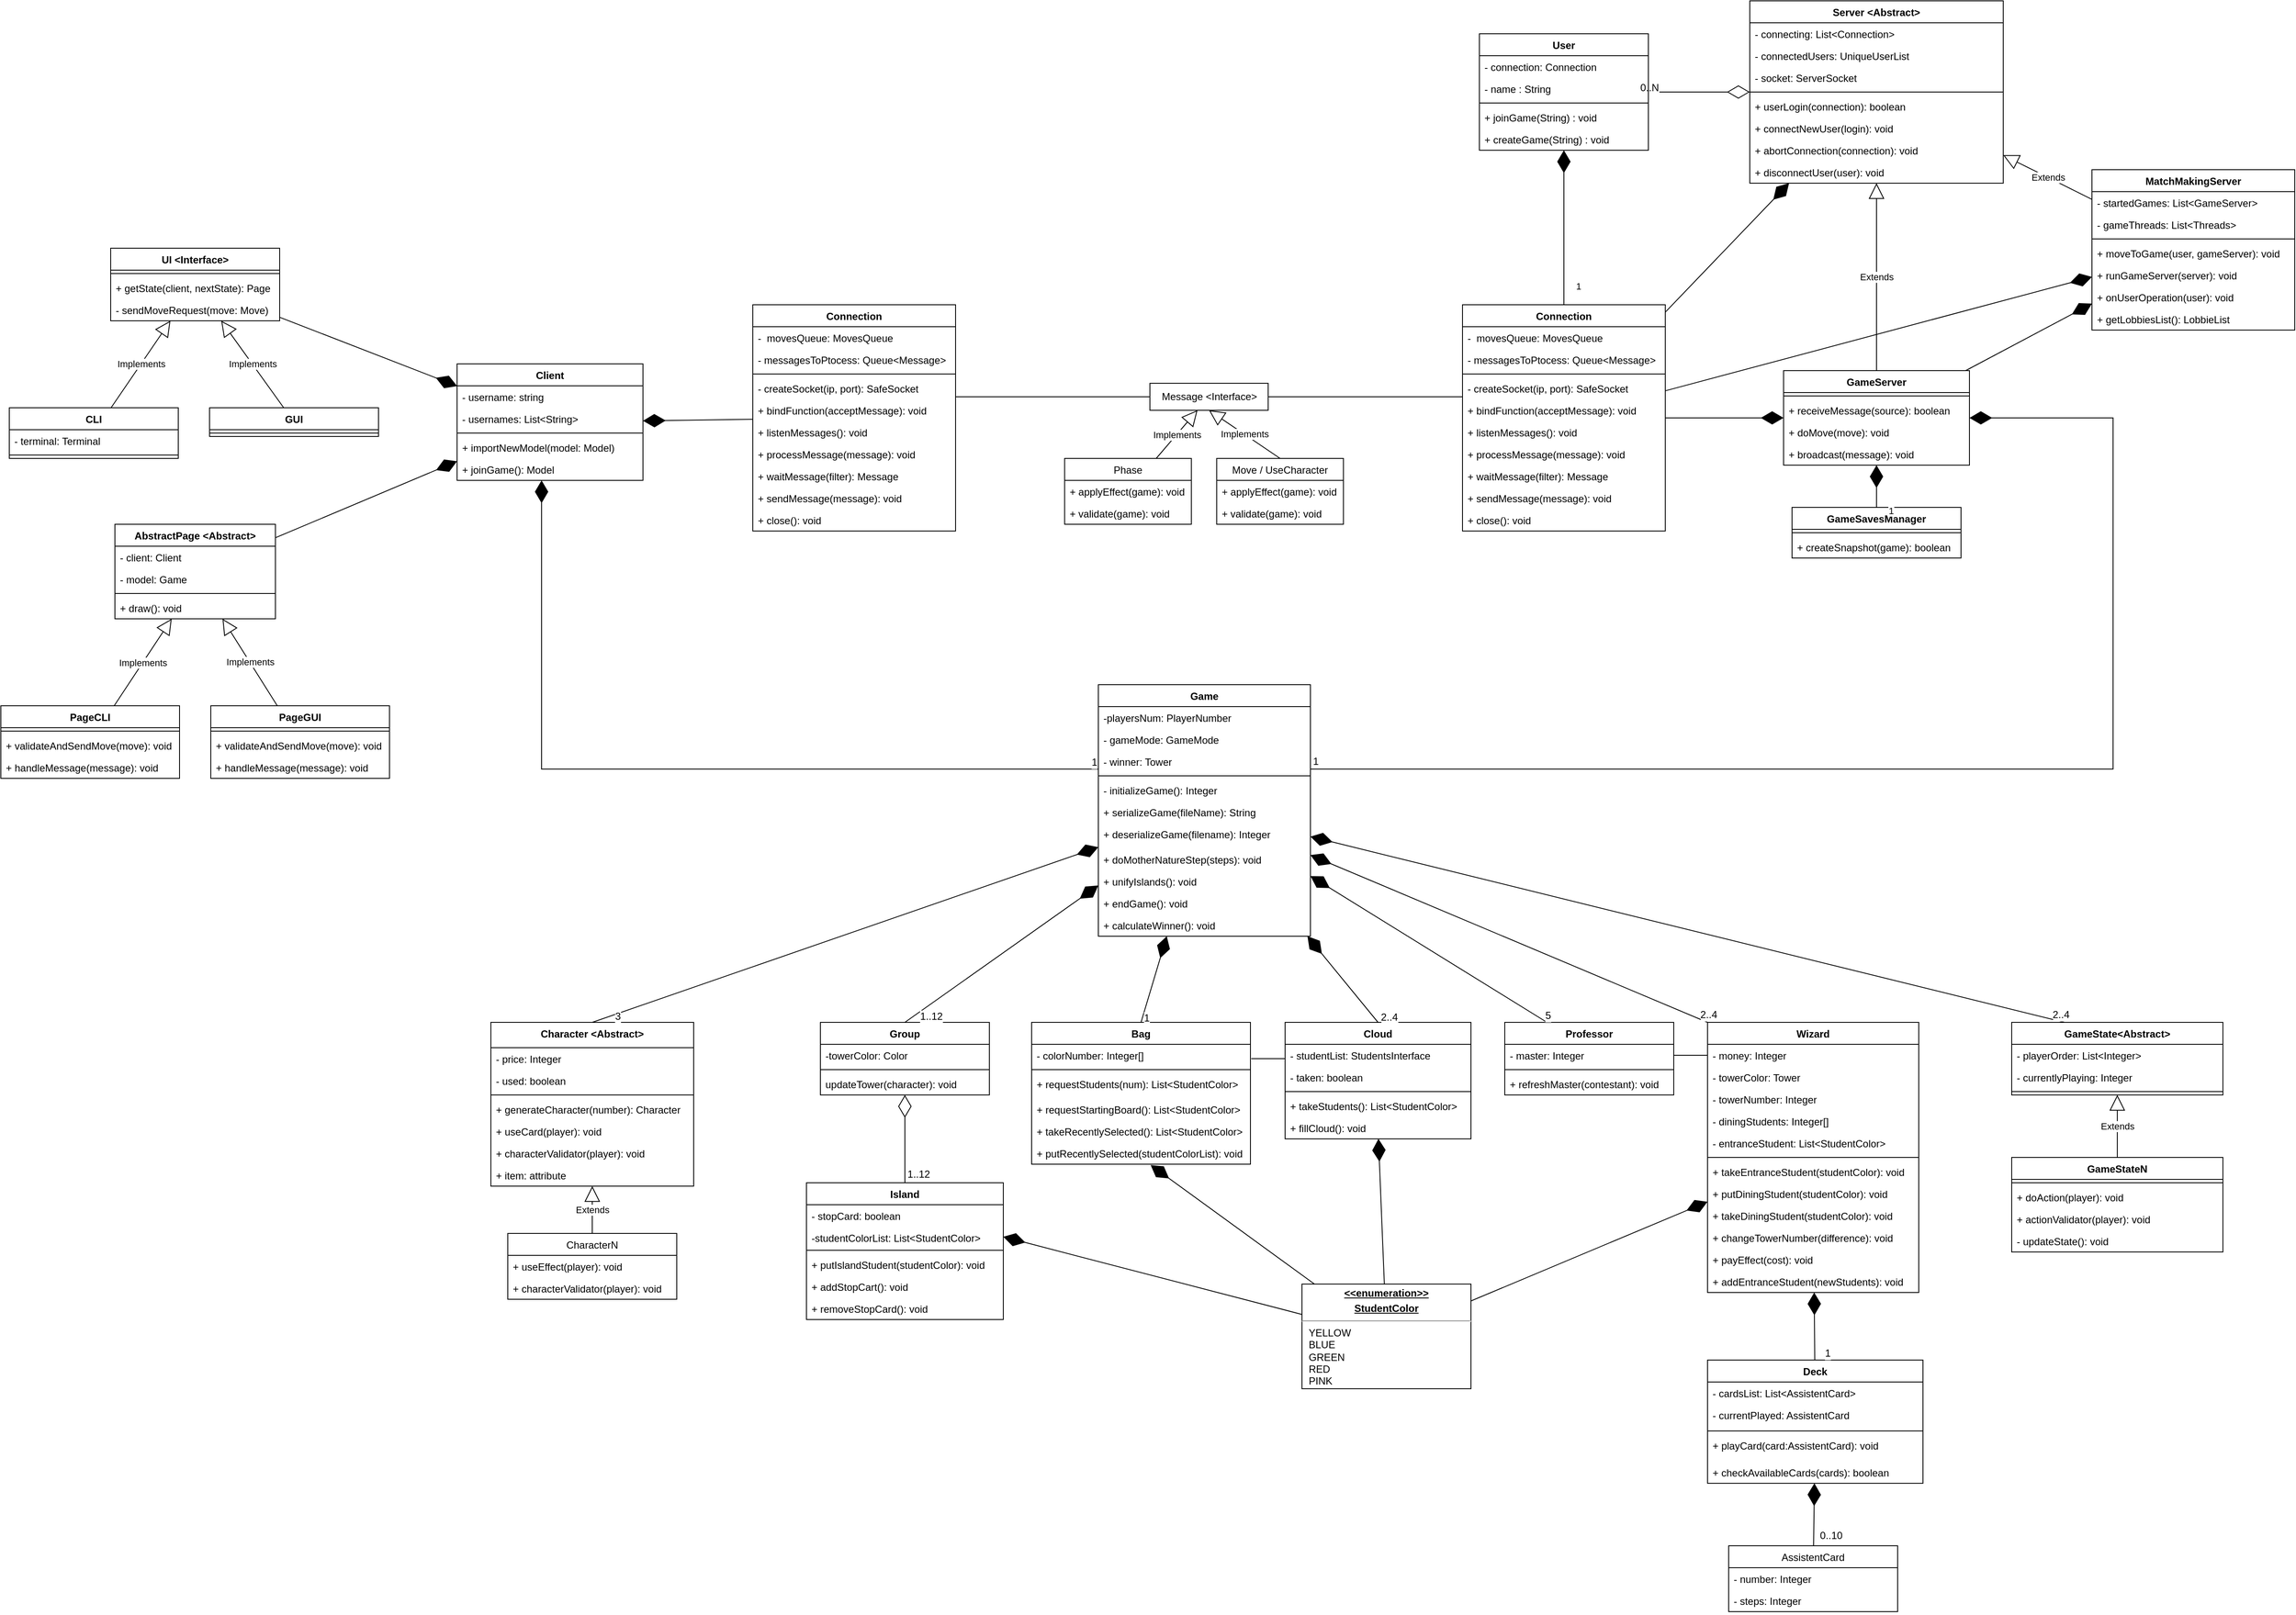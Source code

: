 <mxfile version="15.5.4" type="embed"><diagram id="vnExYP4DyEgC0_UBREQZ" name="Page-1"><mxGraphModel dx="3185" dy="635" grid="1" gridSize="10" guides="1" tooltips="1" connect="1" arrows="1" fold="1" page="0" pageScale="1" pageWidth="850" pageHeight="1100" math="0" shadow="0"><root><mxCell id="0"/><mxCell id="1" parent="0"/><mxCell id="12" value="Server &lt;Abstract&gt;" style="swimlane;fontStyle=1;align=center;verticalAlign=top;childLayout=stackLayout;horizontal=1;startSize=26;horizontalStack=0;resizeParent=1;resizeParentMax=0;resizeLast=0;collapsible=1;marginBottom=0;" parent="1" vertex="1"><mxGeometry x="330" y="70" width="300" height="216" as="geometry"/></mxCell><mxCell id="13" value="- connecting: List&lt;Connection&gt;" style="text;strokeColor=none;fillColor=none;align=left;verticalAlign=top;spacingLeft=4;spacingRight=4;overflow=hidden;rotatable=0;points=[[0,0.5],[1,0.5]];portConstraint=eastwest;" parent="12" vertex="1"><mxGeometry y="26" width="300" height="26" as="geometry"/></mxCell><mxCell id="19" value="- connectedUsers: UniqueUserList" style="text;strokeColor=none;fillColor=none;align=left;verticalAlign=top;spacingLeft=4;spacingRight=4;overflow=hidden;rotatable=0;points=[[0,0.5],[1,0.5]];portConstraint=eastwest;" parent="12" vertex="1"><mxGeometry y="52" width="300" height="26" as="geometry"/></mxCell><mxCell id="319" value="- socket: ServerSocket" style="text;strokeColor=none;fillColor=none;align=left;verticalAlign=top;spacingLeft=4;spacingRight=4;overflow=hidden;rotatable=0;points=[[0,0.5],[1,0.5]];portConstraint=eastwest;" vertex="1" parent="12"><mxGeometry y="78" width="300" height="26" as="geometry"/></mxCell><mxCell id="14" value="" style="line;strokeWidth=1;fillColor=none;align=left;verticalAlign=middle;spacingTop=-1;spacingLeft=3;spacingRight=3;rotatable=0;labelPosition=right;points=[];portConstraint=eastwest;" parent="12" vertex="1"><mxGeometry y="104" width="300" height="8" as="geometry"/></mxCell><mxCell id="15" value="+ userLogin(connection): boolean" style="text;strokeColor=none;fillColor=none;align=left;verticalAlign=top;spacingLeft=4;spacingRight=4;overflow=hidden;rotatable=0;points=[[0,0.5],[1,0.5]];portConstraint=eastwest;" parent="12" vertex="1"><mxGeometry y="112" width="300" height="26" as="geometry"/></mxCell><mxCell id="18" value="+ connectNewUser(login): void" style="text;strokeColor=none;fillColor=none;align=left;verticalAlign=top;spacingLeft=4;spacingRight=4;overflow=hidden;rotatable=0;points=[[0,0.5],[1,0.5]];portConstraint=eastwest;" parent="12" vertex="1"><mxGeometry y="138" width="300" height="26" as="geometry"/></mxCell><mxCell id="320" value="+ abortConnection(connection): void" style="text;strokeColor=none;fillColor=none;align=left;verticalAlign=top;spacingLeft=4;spacingRight=4;overflow=hidden;rotatable=0;points=[[0,0.5],[1,0.5]];portConstraint=eastwest;" vertex="1" parent="12"><mxGeometry y="164" width="300" height="26" as="geometry"/></mxCell><mxCell id="321" value="+ disconnectUser(user): void" style="text;strokeColor=none;fillColor=none;align=left;verticalAlign=top;spacingLeft=4;spacingRight=4;overflow=hidden;rotatable=0;points=[[0,0.5],[1,0.5]];portConstraint=eastwest;" vertex="1" parent="12"><mxGeometry y="190" width="300" height="26" as="geometry"/></mxCell><mxCell id="28" value="" style="endArrow=diamondThin;endFill=0;endSize=24;html=1;rounded=0;" parent="1" source="20" target="12" edge="1"><mxGeometry width="160" relative="1" as="geometry"><mxPoint x="170" y="350" as="sourcePoint"/><mxPoint x="280" y="250" as="targetPoint"/></mxGeometry></mxCell><mxCell id="244" value="0..N" style="edgeLabel;html=1;align=center;verticalAlign=middle;resizable=0;points=[];fontSize=12;" parent="28" vertex="1" connectable="0"><mxGeometry x="-0.85" y="1" relative="1" as="geometry"><mxPoint x="-8" y="-4" as="offset"/></mxGeometry></mxCell><mxCell id="31" value="GameServer" style="swimlane;fontStyle=1;align=center;verticalAlign=top;childLayout=stackLayout;horizontal=1;startSize=26;horizontalStack=0;resizeParent=1;resizeParentMax=0;resizeLast=0;collapsible=1;marginBottom=0;" parent="1" vertex="1"><mxGeometry x="370" y="508" width="220" height="112" as="geometry"/></mxCell><mxCell id="33" value="" style="line;strokeWidth=1;fillColor=none;align=left;verticalAlign=middle;spacingTop=-1;spacingLeft=3;spacingRight=3;rotatable=0;labelPosition=right;points=[];portConstraint=eastwest;" parent="31" vertex="1"><mxGeometry y="26" width="220" height="8" as="geometry"/></mxCell><mxCell id="34" value="+ receiveMessage(source): boolean" style="text;strokeColor=none;fillColor=none;align=left;verticalAlign=top;spacingLeft=4;spacingRight=4;overflow=hidden;rotatable=0;points=[[0,0.5],[1,0.5]];portConstraint=eastwest;" parent="31" vertex="1"><mxGeometry y="34" width="220" height="26" as="geometry"/></mxCell><mxCell id="322" value="+ doMove(move): void" style="text;strokeColor=none;fillColor=none;align=left;verticalAlign=top;spacingLeft=4;spacingRight=4;overflow=hidden;rotatable=0;points=[[0,0.5],[1,0.5]];portConstraint=eastwest;" vertex="1" parent="31"><mxGeometry y="60" width="220" height="26" as="geometry"/></mxCell><mxCell id="233" value="" style="endArrow=diamondThin;endFill=1;endSize=24;html=1;fontSize=12;startArrow=none;" parent="31" source="323" target="31" edge="1"><mxGeometry width="160" relative="1" as="geometry"><mxPoint x="30" y="120" as="sourcePoint"/><mxPoint x="190" y="120" as="targetPoint"/></mxGeometry></mxCell><mxCell id="323" value="+ broadcast(message): void" style="text;strokeColor=none;fillColor=none;align=left;verticalAlign=top;spacingLeft=4;spacingRight=4;overflow=hidden;rotatable=0;points=[[0,0.5],[1,0.5]];portConstraint=eastwest;" vertex="1" parent="31"><mxGeometry y="86" width="220" height="26" as="geometry"/></mxCell><mxCell id="37" value="Client" style="swimlane;fontStyle=1;align=center;verticalAlign=top;childLayout=stackLayout;horizontal=1;startSize=26;horizontalStack=0;resizeParent=1;resizeParentMax=0;resizeLast=0;collapsible=1;marginBottom=0;" parent="1" vertex="1"><mxGeometry x="-1200" y="500" width="220" height="138" as="geometry"/></mxCell><mxCell id="38" value="- username: string" style="text;strokeColor=none;fillColor=none;align=left;verticalAlign=top;spacingLeft=4;spacingRight=4;overflow=hidden;rotatable=0;points=[[0,0.5],[1,0.5]];portConstraint=eastwest;" parent="37" vertex="1"><mxGeometry y="26" width="220" height="26" as="geometry"/></mxCell><mxCell id="398" value="- usernames: List&lt;String&gt;" style="text;strokeColor=none;fillColor=none;align=left;verticalAlign=top;spacingLeft=4;spacingRight=4;overflow=hidden;rotatable=0;points=[[0,0.5],[1,0.5]];portConstraint=eastwest;" vertex="1" parent="37"><mxGeometry y="52" width="220" height="26" as="geometry"/></mxCell><mxCell id="39" value="" style="line;strokeWidth=1;fillColor=none;align=left;verticalAlign=middle;spacingTop=-1;spacingLeft=3;spacingRight=3;rotatable=0;labelPosition=right;points=[];portConstraint=eastwest;" parent="37" vertex="1"><mxGeometry y="78" width="220" height="8" as="geometry"/></mxCell><mxCell id="40" value="+ importNewModel(model: Model)" style="text;strokeColor=none;fillColor=none;align=left;verticalAlign=top;spacingLeft=4;spacingRight=4;overflow=hidden;rotatable=0;points=[[0,0.5],[1,0.5]];portConstraint=eastwest;" parent="37" vertex="1"><mxGeometry y="86" width="220" height="26" as="geometry"/></mxCell><mxCell id="41" value="+ joinGame(): Model" style="text;strokeColor=none;fillColor=none;align=left;verticalAlign=top;spacingLeft=4;spacingRight=4;overflow=hidden;rotatable=0;points=[[0,0.5],[1,0.5]];portConstraint=eastwest;" parent="37" vertex="1"><mxGeometry y="112" width="220" height="26" as="geometry"/></mxCell><mxCell id="48" value="UI &lt;Interface&gt;" style="swimlane;fontStyle=1;align=center;verticalAlign=top;childLayout=stackLayout;horizontal=1;startSize=26;horizontalStack=0;resizeParent=1;resizeParentMax=0;resizeLast=0;collapsible=1;marginBottom=0;" parent="1" vertex="1"><mxGeometry x="-1610" y="363" width="200" height="86" as="geometry"/></mxCell><mxCell id="50" value="" style="line;strokeWidth=1;fillColor=none;align=left;verticalAlign=middle;spacingTop=-1;spacingLeft=3;spacingRight=3;rotatable=0;labelPosition=right;points=[];portConstraint=eastwest;" parent="48" vertex="1"><mxGeometry y="26" width="200" height="8" as="geometry"/></mxCell><mxCell id="51" value="+ getState(client, nextState): Page" style="text;strokeColor=none;fillColor=none;align=left;verticalAlign=top;spacingLeft=4;spacingRight=4;overflow=hidden;rotatable=0;points=[[0,0.5],[1,0.5]];portConstraint=eastwest;" parent="48" vertex="1"><mxGeometry y="34" width="200" height="26" as="geometry"/></mxCell><mxCell id="52" value="- sendMoveRequest(move: Move)" style="text;strokeColor=none;fillColor=none;align=left;verticalAlign=top;spacingLeft=4;spacingRight=4;overflow=hidden;rotatable=0;points=[[0,0.5],[1,0.5]];portConstraint=eastwest;" parent="48" vertex="1"><mxGeometry y="60" width="200" height="26" as="geometry"/></mxCell><mxCell id="53" value="CLI" style="swimlane;fontStyle=1;align=center;verticalAlign=top;childLayout=stackLayout;horizontal=1;startSize=26;horizontalStack=0;resizeParent=1;resizeParentMax=0;resizeLast=0;collapsible=1;marginBottom=0;" parent="1" vertex="1"><mxGeometry x="-1730" y="552" width="200" height="60" as="geometry"/></mxCell><mxCell id="54" value="- terminal: Terminal" style="text;strokeColor=none;fillColor=none;align=left;verticalAlign=top;spacingLeft=4;spacingRight=4;overflow=hidden;rotatable=0;points=[[0,0.5],[1,0.5]];portConstraint=eastwest;" parent="53" vertex="1"><mxGeometry y="26" width="200" height="26" as="geometry"/></mxCell><mxCell id="55" value="" style="line;strokeWidth=1;fillColor=none;align=left;verticalAlign=middle;spacingTop=-1;spacingLeft=3;spacingRight=3;rotatable=0;labelPosition=right;points=[];portConstraint=eastwest;" parent="53" vertex="1"><mxGeometry y="52" width="200" height="8" as="geometry"/></mxCell><mxCell id="57" value="GUI" style="swimlane;fontStyle=1;align=center;verticalAlign=top;childLayout=stackLayout;horizontal=1;startSize=26;horizontalStack=0;resizeParent=1;resizeParentMax=0;resizeLast=0;collapsible=1;marginBottom=0;" parent="1" vertex="1"><mxGeometry x="-1493" y="552" width="200" height="34" as="geometry"/></mxCell><mxCell id="59" value="" style="line;strokeWidth=1;fillColor=none;align=left;verticalAlign=middle;spacingTop=-1;spacingLeft=3;spacingRight=3;rotatable=0;labelPosition=right;points=[];portConstraint=eastwest;" parent="57" vertex="1"><mxGeometry y="26" width="200" height="8" as="geometry"/></mxCell><mxCell id="62" value="Implements" style="endArrow=block;endSize=16;endFill=0;html=1;" parent="1" source="57" target="48" edge="1"><mxGeometry width="160" relative="1" as="geometry"><mxPoint x="-1815" y="821" as="sourcePoint"/><mxPoint x="-1655" y="821" as="targetPoint"/></mxGeometry></mxCell><mxCell id="63" value="Implements" style="endArrow=block;endSize=16;endFill=0;html=1;" parent="1" source="53" target="48" edge="1"><mxGeometry width="160" relative="1" as="geometry"><mxPoint x="-2015" y="821" as="sourcePoint"/><mxPoint x="-1855" y="821" as="targetPoint"/></mxGeometry></mxCell><mxCell id="66" value="GameSavesManager" style="swimlane;fontStyle=1;align=center;verticalAlign=top;childLayout=stackLayout;horizontal=1;startSize=26;horizontalStack=0;resizeParent=1;resizeParentMax=0;resizeLast=0;collapsible=1;marginBottom=0;" parent="1" vertex="1"><mxGeometry x="380" y="670" width="200" height="60" as="geometry"/></mxCell><mxCell id="68" value="" style="line;strokeWidth=1;fillColor=none;align=left;verticalAlign=middle;spacingTop=-1;spacingLeft=3;spacingRight=3;rotatable=0;labelPosition=right;points=[];portConstraint=eastwest;" parent="66" vertex="1"><mxGeometry y="26" width="200" height="8" as="geometry"/></mxCell><mxCell id="69" value="+ createSnapshot(game): boolean" style="text;strokeColor=none;fillColor=none;align=left;verticalAlign=top;spacingLeft=4;spacingRight=4;overflow=hidden;rotatable=0;points=[[0,0.5],[1,0.5]];portConstraint=eastwest;" parent="66" vertex="1"><mxGeometry y="34" width="200" height="26" as="geometry"/></mxCell><mxCell id="72" value="" style="endArrow=diamondThin;endFill=1;endSize=24;html=1;rounded=0;sketch=0;" parent="1" source="66" target="31" edge="1"><mxGeometry width="160" relative="1" as="geometry"><mxPoint x="593" y="650" as="sourcePoint"/><mxPoint x="600" y="580" as="targetPoint"/></mxGeometry></mxCell><mxCell id="193" value="1" style="edgeLabel;html=1;align=center;verticalAlign=middle;resizable=0;points=[];" parent="72" vertex="1" connectable="0"><mxGeometry x="-0.616" y="-1" relative="1" as="geometry"><mxPoint x="16" y="13" as="offset"/></mxGeometry></mxCell><mxCell id="73" value="Game" style="swimlane;fontStyle=1;align=center;verticalAlign=top;childLayout=stackLayout;horizontal=1;startSize=26;horizontalStack=0;resizeParent=1;resizeParentMax=0;resizeLast=0;collapsible=1;marginBottom=0;" parent="1" vertex="1"><mxGeometry x="-441" y="880" width="251" height="298" as="geometry"/></mxCell><mxCell id="245" value="-playersNum: PlayerNumber" style="text;strokeColor=none;fillColor=none;align=left;verticalAlign=top;spacingLeft=4;spacingRight=4;overflow=hidden;rotatable=0;points=[[0,0.5],[1,0.5]];portConstraint=eastwest;" parent="73" vertex="1"><mxGeometry y="26" width="251" height="26" as="geometry"/></mxCell><mxCell id="76" value="- gameMode: GameMode " style="text;strokeColor=none;fillColor=none;align=left;verticalAlign=top;spacingLeft=4;spacingRight=4;overflow=hidden;rotatable=0;points=[[0,0.5],[1,0.5]];portConstraint=eastwest;" parent="73" vertex="1"><mxGeometry y="52" width="251" height="26" as="geometry"/></mxCell><mxCell id="251" value="- winner: Tower" style="text;strokeColor=none;fillColor=none;align=left;verticalAlign=top;spacingLeft=4;spacingRight=4;overflow=hidden;rotatable=0;points=[[0,0.5],[1,0.5]];portConstraint=eastwest;" vertex="1" parent="73"><mxGeometry y="78" width="251" height="26" as="geometry"/></mxCell><mxCell id="77" value="" style="line;strokeWidth=1;fillColor=none;align=left;verticalAlign=middle;spacingTop=-1;spacingLeft=3;spacingRight=3;rotatable=0;labelPosition=right;points=[];portConstraint=eastwest;" parent="73" vertex="1"><mxGeometry y="104" width="251" height="8" as="geometry"/></mxCell><mxCell id="78" value="- initializeGame(): Integer" style="text;strokeColor=none;fillColor=none;align=left;verticalAlign=top;spacingLeft=4;spacingRight=4;overflow=hidden;rotatable=0;points=[[0,0.5],[1,0.5]];portConstraint=eastwest;" parent="73" vertex="1"><mxGeometry y="112" width="251" height="26" as="geometry"/></mxCell><mxCell id="79" value="+ serializeGame(fileName): String" style="text;strokeColor=none;fillColor=none;align=left;verticalAlign=top;spacingLeft=4;spacingRight=4;overflow=hidden;rotatable=0;points=[[0,0.5],[1,0.5]];portConstraint=eastwest;" parent="73" vertex="1"><mxGeometry y="138" width="251" height="26" as="geometry"/></mxCell><mxCell id="80" value="+ deserializeGame(filename): Integer" style="text;strokeColor=none;fillColor=none;align=left;verticalAlign=top;spacingLeft=4;spacingRight=4;overflow=hidden;rotatable=0;points=[[0,0.5],[1,0.5]];portConstraint=eastwest;" parent="73" vertex="1"><mxGeometry y="164" width="251" height="30" as="geometry"/></mxCell><mxCell id="252" value="+ doMotherNatureStep(steps): void" style="text;strokeColor=none;fillColor=none;align=left;verticalAlign=top;spacingLeft=4;spacingRight=4;overflow=hidden;rotatable=0;points=[[0,0.5],[1,0.5]];portConstraint=eastwest;" vertex="1" parent="73"><mxGeometry y="194" width="251" height="26" as="geometry"/></mxCell><mxCell id="253" value="+ unifyIslands(): void" style="text;strokeColor=none;fillColor=none;align=left;verticalAlign=top;spacingLeft=4;spacingRight=4;overflow=hidden;rotatable=0;points=[[0,0.5],[1,0.5]];portConstraint=eastwest;" vertex="1" parent="73"><mxGeometry y="220" width="251" height="26" as="geometry"/></mxCell><mxCell id="255" value="+ endGame(): void" style="text;strokeColor=none;fillColor=none;align=left;verticalAlign=top;spacingLeft=4;spacingRight=4;overflow=hidden;rotatable=0;points=[[0,0.5],[1,0.5]];portConstraint=eastwest;" vertex="1" parent="73"><mxGeometry y="246" width="251" height="26" as="geometry"/></mxCell><mxCell id="254" value="+ calculateWinner(): void" style="text;strokeColor=none;fillColor=none;align=left;verticalAlign=top;spacingLeft=4;spacingRight=4;overflow=hidden;rotatable=0;points=[[0,0.5],[1,0.5]];portConstraint=eastwest;" vertex="1" parent="73"><mxGeometry y="272" width="251" height="26" as="geometry"/></mxCell><mxCell id="81" value="Cloud" style="swimlane;fontStyle=1;align=center;verticalAlign=top;childLayout=stackLayout;horizontal=1;startSize=26;horizontalStack=0;resizeParent=1;resizeParentMax=0;resizeLast=0;collapsible=1;marginBottom=0;" parent="1" vertex="1"><mxGeometry x="-220" y="1280" width="220" height="138" as="geometry"/></mxCell><mxCell id="82" value="- studentList: StudentsInterface" style="text;strokeColor=none;fillColor=none;align=left;verticalAlign=top;spacingLeft=4;spacingRight=4;overflow=hidden;rotatable=0;points=[[0,0.5],[1,0.5]];portConstraint=eastwest;" parent="81" vertex="1"><mxGeometry y="26" width="220" height="26" as="geometry"/></mxCell><mxCell id="276" value="- taken: boolean" style="text;strokeColor=none;fillColor=none;align=left;verticalAlign=top;spacingLeft=4;spacingRight=4;overflow=hidden;rotatable=0;points=[[0,0.5],[1,0.5]];portConstraint=eastwest;" vertex="1" parent="81"><mxGeometry y="52" width="220" height="26" as="geometry"/></mxCell><mxCell id="83" value="" style="line;strokeWidth=1;fillColor=none;align=left;verticalAlign=middle;spacingTop=-1;spacingLeft=3;spacingRight=3;rotatable=0;labelPosition=right;points=[];portConstraint=eastwest;" parent="81" vertex="1"><mxGeometry y="78" width="220" height="8" as="geometry"/></mxCell><mxCell id="84" value="+ takeStudents(): List&lt;StudentColor&gt;" style="text;strokeColor=none;fillColor=none;align=left;verticalAlign=top;spacingLeft=4;spacingRight=4;overflow=hidden;rotatable=0;points=[[0,0.5],[1,0.5]];portConstraint=eastwest;" parent="81" vertex="1"><mxGeometry y="86" width="220" height="26" as="geometry"/></mxCell><mxCell id="277" value="+ fillCloud(): void" style="text;strokeColor=none;fillColor=none;align=left;verticalAlign=top;spacingLeft=4;spacingRight=4;overflow=hidden;rotatable=0;points=[[0,0.5],[1,0.5]];portConstraint=eastwest;" vertex="1" parent="81"><mxGeometry y="112" width="220" height="26" as="geometry"/></mxCell><mxCell id="85" value="Bag" style="swimlane;fontStyle=1;align=center;verticalAlign=top;childLayout=stackLayout;horizontal=1;startSize=26;horizontalStack=0;resizeParent=1;resizeParentMax=0;resizeLast=0;collapsible=1;marginBottom=0;" parent="1" vertex="1"><mxGeometry x="-520" y="1280" width="259" height="168" as="geometry"/></mxCell><mxCell id="86" value="- colorNumber: Integer[]" style="text;strokeColor=none;fillColor=none;align=left;verticalAlign=top;spacingLeft=4;spacingRight=4;overflow=hidden;rotatable=0;points=[[0,0.5],[1,0.5]];portConstraint=eastwest;" parent="85" vertex="1"><mxGeometry y="26" width="259" height="26" as="geometry"/></mxCell><mxCell id="87" value="" style="line;strokeWidth=1;fillColor=none;align=left;verticalAlign=middle;spacingTop=-1;spacingLeft=3;spacingRight=3;rotatable=0;labelPosition=right;points=[];portConstraint=eastwest;" parent="85" vertex="1"><mxGeometry y="52" width="259" height="8" as="geometry"/></mxCell><mxCell id="88" value="+ requestStudents(num): List&lt;StudentColor&gt;" style="text;strokeColor=none;fillColor=none;align=left;verticalAlign=top;spacingLeft=4;spacingRight=4;overflow=hidden;rotatable=0;points=[[0,0.5],[1,0.5]];portConstraint=eastwest;" parent="85" vertex="1"><mxGeometry y="60" width="259" height="30" as="geometry"/></mxCell><mxCell id="273" value="+ requestStartingBoard(): List&lt;StudentColor&gt;" style="text;strokeColor=none;fillColor=none;align=left;verticalAlign=top;spacingLeft=4;spacingRight=4;overflow=hidden;rotatable=0;points=[[0,0.5],[1,0.5]];portConstraint=eastwest;" vertex="1" parent="85"><mxGeometry y="90" width="259" height="26" as="geometry"/></mxCell><mxCell id="274" value="+ takeRecentlySelected(): List&lt;StudentColor&gt;" style="text;strokeColor=none;fillColor=none;align=left;verticalAlign=top;spacingLeft=4;spacingRight=4;overflow=hidden;rotatable=0;points=[[0,0.5],[1,0.5]];portConstraint=eastwest;" vertex="1" parent="85"><mxGeometry y="116" width="259" height="26" as="geometry"/></mxCell><mxCell id="275" value="+ putRecentlySelected(studentColorList): void " style="text;strokeColor=none;fillColor=none;align=left;verticalAlign=top;spacingLeft=4;spacingRight=4;overflow=hidden;rotatable=0;points=[[0,0.5],[1,0.5]];portConstraint=eastwest;" vertex="1" parent="85"><mxGeometry y="142" width="259" height="26" as="geometry"/></mxCell><mxCell id="89" value="Group" style="swimlane;fontStyle=1;align=center;verticalAlign=top;childLayout=stackLayout;horizontal=1;startSize=26;horizontalStack=0;resizeParent=1;resizeParentMax=0;resizeLast=0;collapsible=1;marginBottom=0;" parent="1" vertex="1"><mxGeometry x="-770" y="1280" width="200" height="86" as="geometry"/></mxCell><mxCell id="90" value="-towerColor: Color" style="text;strokeColor=none;fillColor=none;align=left;verticalAlign=top;spacingLeft=4;spacingRight=4;overflow=hidden;rotatable=0;points=[[0,0.5],[1,0.5]];portConstraint=eastwest;" parent="89" vertex="1"><mxGeometry y="26" width="200" height="26" as="geometry"/></mxCell><mxCell id="91" value="" style="line;strokeWidth=1;fillColor=none;align=left;verticalAlign=middle;spacingTop=-1;spacingLeft=3;spacingRight=3;rotatable=0;labelPosition=right;points=[];portConstraint=eastwest;" parent="89" vertex="1"><mxGeometry y="52" width="200" height="8" as="geometry"/></mxCell><mxCell id="92" value="updateTower(character): void" style="text;strokeColor=none;fillColor=none;align=left;verticalAlign=top;spacingLeft=4;spacingRight=4;overflow=hidden;rotatable=0;points=[[0,0.5],[1,0.5]];portConstraint=eastwest;" parent="89" vertex="1"><mxGeometry y="60" width="200" height="26" as="geometry"/></mxCell><mxCell id="93" value="Professor" style="swimlane;fontStyle=1;align=center;verticalAlign=top;childLayout=stackLayout;horizontal=1;startSize=26;horizontalStack=0;resizeParent=1;resizeParentMax=0;resizeLast=0;collapsible=1;marginBottom=0;" parent="1" vertex="1"><mxGeometry x="40" y="1280" width="200" height="86" as="geometry"/></mxCell><mxCell id="94" value="- master: Integer" style="text;strokeColor=none;fillColor=none;align=left;verticalAlign=top;spacingLeft=4;spacingRight=4;overflow=hidden;rotatable=0;points=[[0,0.5],[1,0.5]];portConstraint=eastwest;" parent="93" vertex="1"><mxGeometry y="26" width="200" height="26" as="geometry"/></mxCell><mxCell id="95" value="" style="line;strokeWidth=1;fillColor=none;align=left;verticalAlign=middle;spacingTop=-1;spacingLeft=3;spacingRight=3;rotatable=0;labelPosition=right;points=[];portConstraint=eastwest;" parent="93" vertex="1"><mxGeometry y="52" width="200" height="8" as="geometry"/></mxCell><mxCell id="96" value="+ refreshMaster(contestant): void" style="text;strokeColor=none;fillColor=none;align=left;verticalAlign=top;spacingLeft=4;spacingRight=4;overflow=hidden;rotatable=0;points=[[0,0.5],[1,0.5]];portConstraint=eastwest;" parent="93" vertex="1"><mxGeometry y="60" width="200" height="26" as="geometry"/></mxCell><mxCell id="97" value="Island" style="swimlane;fontStyle=1;align=center;verticalAlign=top;childLayout=stackLayout;horizontal=1;startSize=26;horizontalStack=0;resizeParent=1;resizeParentMax=0;resizeLast=0;collapsible=1;marginBottom=0;" parent="1" vertex="1"><mxGeometry x="-786.5" y="1470" width="233" height="162" as="geometry"><mxRectangle x="-695" y="1500" width="70" height="26" as="alternateBounds"/></mxGeometry></mxCell><mxCell id="98" value="- stopCard: boolean" style="text;strokeColor=none;fillColor=none;align=left;verticalAlign=top;spacingLeft=4;spacingRight=4;overflow=hidden;rotatable=0;points=[[0,0.5],[1,0.5]];portConstraint=eastwest;" parent="97" vertex="1"><mxGeometry y="26" width="233" height="26" as="geometry"/></mxCell><mxCell id="99" value="-studentColorList: List&lt;StudentColor&gt;" style="text;strokeColor=none;fillColor=none;align=left;verticalAlign=top;spacingLeft=4;spacingRight=4;overflow=hidden;rotatable=0;points=[[0,0.5],[1,0.5]];portConstraint=eastwest;" parent="97" vertex="1"><mxGeometry y="52" width="233" height="24" as="geometry"/></mxCell><mxCell id="100" value="" style="line;strokeWidth=1;fillColor=none;align=left;verticalAlign=middle;spacingTop=-1;spacingLeft=3;spacingRight=3;rotatable=0;labelPosition=right;points=[];portConstraint=eastwest;" parent="97" vertex="1"><mxGeometry y="76" width="233" height="8" as="geometry"/></mxCell><mxCell id="101" value="+ putIslandStudent(studentColor): void" style="text;strokeColor=none;fillColor=none;align=left;verticalAlign=top;spacingLeft=4;spacingRight=4;overflow=hidden;rotatable=0;points=[[0,0.5],[1,0.5]];portConstraint=eastwest;" parent="97" vertex="1"><mxGeometry y="84" width="233" height="26" as="geometry"/></mxCell><mxCell id="256" value="+ addStopCart(): void" style="text;strokeColor=none;fillColor=none;align=left;verticalAlign=top;spacingLeft=4;spacingRight=4;overflow=hidden;rotatable=0;points=[[0,0.5],[1,0.5]];portConstraint=eastwest;" vertex="1" parent="97"><mxGeometry y="110" width="233" height="26" as="geometry"/></mxCell><mxCell id="257" value="+ removeStopCard(): void" style="text;strokeColor=none;fillColor=none;align=left;verticalAlign=top;spacingLeft=4;spacingRight=4;overflow=hidden;rotatable=0;points=[[0,0.5],[1,0.5]];portConstraint=eastwest;" vertex="1" parent="97"><mxGeometry y="136" width="233" height="26" as="geometry"/></mxCell><mxCell id="110" value="Wizard" style="swimlane;fontStyle=1;align=center;verticalAlign=top;childLayout=stackLayout;horizontal=1;startSize=26;horizontalStack=0;resizeParent=1;resizeParentMax=0;resizeLast=0;collapsible=1;marginBottom=0;" parent="1" vertex="1"><mxGeometry x="280" y="1280" width="250" height="320" as="geometry"/></mxCell><mxCell id="111" value="- money: Integer" style="text;strokeColor=none;fillColor=none;align=left;verticalAlign=top;spacingLeft=4;spacingRight=4;overflow=hidden;rotatable=0;points=[[0,0.5],[1,0.5]];portConstraint=eastwest;" parent="110" vertex="1"><mxGeometry y="26" width="250" height="26" as="geometry"/></mxCell><mxCell id="261" value="- towerColor: Tower" style="text;strokeColor=none;fillColor=none;align=left;verticalAlign=top;spacingLeft=4;spacingRight=4;overflow=hidden;rotatable=0;points=[[0,0.5],[1,0.5]];portConstraint=eastwest;" vertex="1" parent="110"><mxGeometry y="52" width="250" height="26" as="geometry"/></mxCell><mxCell id="262" value="- towerNumber: Integer" style="text;strokeColor=none;fillColor=none;align=left;verticalAlign=top;spacingLeft=4;spacingRight=4;overflow=hidden;rotatable=0;points=[[0,0.5],[1,0.5]];portConstraint=eastwest;" vertex="1" parent="110"><mxGeometry y="78" width="250" height="26" as="geometry"/></mxCell><mxCell id="263" value="- diningStudents: Integer[]" style="text;strokeColor=none;fillColor=none;align=left;verticalAlign=top;spacingLeft=4;spacingRight=4;overflow=hidden;rotatable=0;points=[[0,0.5],[1,0.5]];portConstraint=eastwest;" vertex="1" parent="110"><mxGeometry y="104" width="250" height="26" as="geometry"/></mxCell><mxCell id="264" value="- entranceStudent: List&lt;StudentColor&gt;" style="text;strokeColor=none;fillColor=none;align=left;verticalAlign=top;spacingLeft=4;spacingRight=4;overflow=hidden;rotatable=0;points=[[0,0.5],[1,0.5]];portConstraint=eastwest;" vertex="1" parent="110"><mxGeometry y="130" width="250" height="26" as="geometry"/></mxCell><mxCell id="112" value="" style="line;strokeWidth=1;fillColor=none;align=left;verticalAlign=middle;spacingTop=-1;spacingLeft=3;spacingRight=3;rotatable=0;labelPosition=right;points=[];portConstraint=eastwest;" parent="110" vertex="1"><mxGeometry y="156" width="250" height="8" as="geometry"/></mxCell><mxCell id="113" value="+ takeEntranceStudent(studentColor): void" style="text;strokeColor=none;fillColor=none;align=left;verticalAlign=top;spacingLeft=4;spacingRight=4;overflow=hidden;rotatable=0;points=[[0,0.5],[1,0.5]];portConstraint=eastwest;" parent="110" vertex="1"><mxGeometry y="164" width="250" height="26" as="geometry"/></mxCell><mxCell id="266" value="+ putDiningStudent(studentColor): void" style="text;strokeColor=none;fillColor=none;align=left;verticalAlign=top;spacingLeft=4;spacingRight=4;overflow=hidden;rotatable=0;points=[[0,0.5],[1,0.5]];portConstraint=eastwest;" vertex="1" parent="110"><mxGeometry y="190" width="250" height="26" as="geometry"/></mxCell><mxCell id="267" value="+ takeDiningStudent(studentColor): void" style="text;strokeColor=none;fillColor=none;align=left;verticalAlign=top;spacingLeft=4;spacingRight=4;overflow=hidden;rotatable=0;points=[[0,0.5],[1,0.5]];portConstraint=eastwest;" vertex="1" parent="110"><mxGeometry y="216" width="250" height="26" as="geometry"/></mxCell><mxCell id="268" value="+ changeTowerNumber(difference): void" style="text;strokeColor=none;fillColor=none;align=left;verticalAlign=top;spacingLeft=4;spacingRight=4;overflow=hidden;rotatable=0;points=[[0,0.5],[1,0.5]];portConstraint=eastwest;" vertex="1" parent="110"><mxGeometry y="242" width="250" height="26" as="geometry"/></mxCell><mxCell id="269" value="+ payEffect(cost): void" style="text;strokeColor=none;fillColor=none;align=left;verticalAlign=top;spacingLeft=4;spacingRight=4;overflow=hidden;rotatable=0;points=[[0,0.5],[1,0.5]];portConstraint=eastwest;" vertex="1" parent="110"><mxGeometry y="268" width="250" height="26" as="geometry"/></mxCell><mxCell id="270" value="+ addEntranceStudent(newStudents): void" style="text;strokeColor=none;fillColor=none;align=left;verticalAlign=top;spacingLeft=4;spacingRight=4;overflow=hidden;rotatable=0;points=[[0,0.5],[1,0.5]];portConstraint=eastwest;" vertex="1" parent="110"><mxGeometry y="294" width="250" height="26" as="geometry"/></mxCell><mxCell id="125" value="Deck" style="swimlane;fontStyle=1;align=center;verticalAlign=top;childLayout=stackLayout;horizontal=1;startSize=26;horizontalStack=0;resizeParent=1;resizeParentMax=0;resizeLast=0;collapsible=1;marginBottom=0;" parent="1" vertex="1"><mxGeometry x="280" y="1680" width="255" height="146" as="geometry"/></mxCell><mxCell id="126" value="- cardsList: List&lt;AssistentCard&gt;" style="text;strokeColor=none;fillColor=none;align=left;verticalAlign=top;spacingLeft=4;spacingRight=4;overflow=hidden;rotatable=0;points=[[0,0.5],[1,0.5]];portConstraint=eastwest;" parent="125" vertex="1"><mxGeometry y="26" width="255" height="26" as="geometry"/></mxCell><mxCell id="127" value="- currentPlayed: AssistentCard" style="text;strokeColor=none;fillColor=none;align=left;verticalAlign=top;spacingLeft=4;spacingRight=4;overflow=hidden;rotatable=0;points=[[0,0.5],[1,0.5]];portConstraint=eastwest;" parent="125" vertex="1"><mxGeometry y="52" width="255" height="28" as="geometry"/></mxCell><mxCell id="128" value="" style="line;strokeWidth=1;fillColor=none;align=left;verticalAlign=middle;spacingTop=-1;spacingLeft=3;spacingRight=3;rotatable=0;labelPosition=right;points=[];portConstraint=eastwest;" parent="125" vertex="1"><mxGeometry y="80" width="255" height="8" as="geometry"/></mxCell><mxCell id="129" value="+ playCard(card:AssistentCard): void" style="text;strokeColor=none;fillColor=none;align=left;verticalAlign=top;spacingLeft=4;spacingRight=4;overflow=hidden;rotatable=0;points=[[0,0.5],[1,0.5]];portConstraint=eastwest;" parent="125" vertex="1"><mxGeometry y="88" width="255" height="32" as="geometry"/></mxCell><mxCell id="272" value="+ checkAvailableCards(cards): boolean " style="text;strokeColor=none;fillColor=none;align=left;verticalAlign=top;spacingLeft=4;spacingRight=4;overflow=hidden;rotatable=0;points=[[0,0.5],[1,0.5]];portConstraint=eastwest;" vertex="1" parent="125"><mxGeometry y="120" width="255" height="26" as="geometry"/></mxCell><mxCell id="130" value="AssistentCard" style="swimlane;fontStyle=0;childLayout=stackLayout;horizontal=1;startSize=26;fillColor=none;horizontalStack=0;resizeParent=1;resizeParentMax=0;resizeLast=0;collapsible=1;marginBottom=0;" parent="1" vertex="1"><mxGeometry x="305" y="1900" width="200" height="78" as="geometry"/></mxCell><mxCell id="131" value="- number: Integer" style="text;strokeColor=none;fillColor=none;align=left;verticalAlign=top;spacingLeft=4;spacingRight=4;overflow=hidden;rotatable=0;points=[[0,0.5],[1,0.5]];portConstraint=eastwest;" parent="130" vertex="1"><mxGeometry y="26" width="200" height="26" as="geometry"/></mxCell><mxCell id="132" value="- steps: Integer" style="text;strokeColor=none;fillColor=none;align=left;verticalAlign=top;spacingLeft=4;spacingRight=4;overflow=hidden;rotatable=0;points=[[0,0.5],[1,0.5]];portConstraint=eastwest;" parent="130" vertex="1"><mxGeometry y="52" width="200" height="26" as="geometry"/></mxCell><mxCell id="138" value="Character &lt;Abstract&gt;" style="swimlane;fontStyle=1;align=center;verticalAlign=top;childLayout=stackLayout;horizontal=1;startSize=30;horizontalStack=0;resizeParent=1;resizeParentMax=0;resizeLast=0;collapsible=1;marginBottom=0;" parent="1" vertex="1"><mxGeometry x="-1160" y="1280" width="240" height="194" as="geometry"/></mxCell><mxCell id="139" value="- price: Integer" style="text;strokeColor=none;fillColor=none;align=left;verticalAlign=top;spacingLeft=4;spacingRight=4;overflow=hidden;rotatable=0;points=[[0,0.5],[1,0.5]];portConstraint=eastwest;" parent="138" vertex="1"><mxGeometry y="30" width="240" height="26" as="geometry"/></mxCell><mxCell id="141" value="- used: boolean" style="text;strokeColor=none;fillColor=none;align=left;verticalAlign=top;spacingLeft=4;spacingRight=4;overflow=hidden;rotatable=0;points=[[0,0.5],[1,0.5]];portConstraint=eastwest;" parent="138" vertex="1"><mxGeometry y="56" width="240" height="26" as="geometry"/></mxCell><mxCell id="142" value="" style="line;strokeWidth=1;fillColor=none;align=left;verticalAlign=middle;spacingTop=-1;spacingLeft=3;spacingRight=3;rotatable=0;labelPosition=right;points=[];portConstraint=eastwest;" parent="138" vertex="1"><mxGeometry y="82" width="240" height="8" as="geometry"/></mxCell><mxCell id="280" value="+ generateCharacter(number): Character" style="text;strokeColor=none;fillColor=none;align=left;verticalAlign=top;spacingLeft=4;spacingRight=4;overflow=hidden;rotatable=0;points=[[0,0.5],[1,0.5]];portConstraint=eastwest;" vertex="1" parent="138"><mxGeometry y="90" width="240" height="26" as="geometry"/></mxCell><mxCell id="143" value="+ useCard(player): void" style="text;strokeColor=none;fillColor=none;align=left;verticalAlign=top;spacingLeft=4;spacingRight=4;overflow=hidden;rotatable=0;points=[[0,0.5],[1,0.5]];portConstraint=eastwest;" parent="138" vertex="1"><mxGeometry y="116" width="240" height="26" as="geometry"/></mxCell><mxCell id="281" value="+ characterValidator(player): void" style="text;strokeColor=none;fillColor=none;align=left;verticalAlign=top;spacingLeft=4;spacingRight=4;overflow=hidden;rotatable=0;points=[[0,0.5],[1,0.5]];portConstraint=eastwest;" vertex="1" parent="138"><mxGeometry y="142" width="240" height="26" as="geometry"/></mxCell><mxCell id="282" value="+ item: attribute" style="text;strokeColor=none;fillColor=none;align=left;verticalAlign=top;spacingLeft=4;spacingRight=4;overflow=hidden;rotatable=0;points=[[0,0.5],[1,0.5]];portConstraint=eastwest;" vertex="1" parent="138"><mxGeometry y="168" width="240" height="26" as="geometry"/></mxCell><mxCell id="144" value="CharacterN" style="swimlane;fontStyle=0;childLayout=stackLayout;horizontal=1;startSize=26;fillColor=none;horizontalStack=0;resizeParent=1;resizeParentMax=0;resizeLast=0;collapsible=1;marginBottom=0;" parent="1" vertex="1"><mxGeometry x="-1140" y="1530" width="200" height="78" as="geometry"/></mxCell><mxCell id="283" value="+ useEffect(player): void" style="text;strokeColor=none;fillColor=none;align=left;verticalAlign=top;spacingLeft=4;spacingRight=4;overflow=hidden;rotatable=0;points=[[0,0.5],[1,0.5]];portConstraint=eastwest;" vertex="1" parent="144"><mxGeometry y="26" width="200" height="26" as="geometry"/></mxCell><mxCell id="284" value="+ characterValidator(player): void" style="text;strokeColor=none;fillColor=none;align=left;verticalAlign=top;spacingLeft=4;spacingRight=4;overflow=hidden;rotatable=0;points=[[0,0.5],[1,0.5]];portConstraint=eastwest;" vertex="1" parent="144"><mxGeometry y="52" width="200" height="26" as="geometry"/></mxCell><mxCell id="154" value="Extends" style="endArrow=block;endSize=16;endFill=0;html=1;rounded=0;" parent="1" source="144" target="138" edge="1"><mxGeometry width="160" relative="1" as="geometry"><mxPoint x="-930" y="1580" as="sourcePoint"/><mxPoint x="-770" y="1580" as="targetPoint"/></mxGeometry></mxCell><mxCell id="158" value="" style="endArrow=diamondThin;endFill=1;endSize=24;html=1;rounded=0;" parent="1" source="130" target="125" edge="1"><mxGeometry width="160" relative="1" as="geometry"><mxPoint x="470" y="1790" as="sourcePoint"/><mxPoint x="630" y="1790" as="targetPoint"/></mxGeometry></mxCell><mxCell id="218" value="0..10" style="edgeLabel;html=1;align=center;verticalAlign=middle;resizable=0;points=[];fontSize=12;" parent="158" vertex="1" connectable="0"><mxGeometry x="-0.62" y="1" relative="1" as="geometry"><mxPoint x="21" y="2" as="offset"/></mxGeometry></mxCell><mxCell id="160" value="" style="endArrow=diamondThin;endFill=0;endSize=24;html=1;rounded=0;" parent="1" source="97" target="89" edge="1"><mxGeometry width="160" relative="1" as="geometry"><mxPoint x="-590" y="1320" as="sourcePoint"/><mxPoint x="-430" y="1320" as="targetPoint"/></mxGeometry></mxCell><mxCell id="229" value="1..12" style="edgeLabel;html=1;align=center;verticalAlign=middle;resizable=0;points=[];fontSize=12;" parent="160" vertex="1" connectable="0"><mxGeometry x="-0.885" relative="1" as="geometry"><mxPoint x="16" y="-4" as="offset"/></mxGeometry></mxCell><mxCell id="162" value="" style="endArrow=none;html=1;edgeStyle=orthogonalEdgeStyle;rounded=0;exitX=1;exitY=0.5;exitDx=0;exitDy=0;entryX=0;entryY=0.5;entryDx=0;entryDy=0;" parent="1" source="94" target="111" edge="1"><mxGeometry relative="1" as="geometry"><mxPoint x="90" y="1480" as="sourcePoint"/><mxPoint x="250" y="1480" as="targetPoint"/></mxGeometry></mxCell><mxCell id="165" value="" style="endArrow=diamondThin;endFill=1;endSize=24;html=1;rounded=0;exitX=0.5;exitY=0;exitDx=0;exitDy=0;" parent="1" source="89" target="73" edge="1"><mxGeometry width="160" relative="1" as="geometry"><mxPoint x="-390" y="1100" as="sourcePoint"/><mxPoint x="-230" y="1100" as="targetPoint"/></mxGeometry></mxCell><mxCell id="226" value="1..12" style="edgeLabel;html=1;align=center;verticalAlign=middle;resizable=0;points=[];fontSize=12;" parent="165" vertex="1" connectable="0"><mxGeometry x="-0.911" relative="1" as="geometry"><mxPoint x="21" as="offset"/></mxGeometry></mxCell><mxCell id="166" value="" style="endArrow=diamondThin;endFill=1;endSize=24;html=1;rounded=0;exitX=0.5;exitY=0;exitDx=0;exitDy=0;" parent="1" source="85" target="73" edge="1"><mxGeometry width="160" relative="1" as="geometry"><mxPoint x="-390" y="1100" as="sourcePoint"/><mxPoint x="-230" y="1100" as="targetPoint"/></mxGeometry></mxCell><mxCell id="225" value="1" style="edgeLabel;html=1;align=center;verticalAlign=middle;resizable=0;points=[];fontSize=12;" parent="166" vertex="1" connectable="0"><mxGeometry x="-0.888" y="-2" relative="1" as="geometry"><mxPoint x="3" as="offset"/></mxGeometry></mxCell><mxCell id="167" value="" style="endArrow=diamondThin;endFill=1;endSize=24;html=1;rounded=0;exitX=0.5;exitY=0;exitDx=0;exitDy=0;" parent="1" source="81" target="73" edge="1"><mxGeometry width="160" relative="1" as="geometry"><mxPoint x="-390" y="1100" as="sourcePoint"/><mxPoint x="-230" y="1100" as="targetPoint"/></mxGeometry></mxCell><mxCell id="224" value="2..4" style="edgeLabel;html=1;align=center;verticalAlign=middle;resizable=0;points=[];fontSize=12;" parent="167" vertex="1" connectable="0"><mxGeometry x="-0.922" y="-1" relative="1" as="geometry"><mxPoint x="15" y="-2" as="offset"/></mxGeometry></mxCell><mxCell id="168" value="" style="endArrow=diamondThin;endFill=1;endSize=24;html=1;rounded=0;exitX=0.25;exitY=0;exitDx=0;exitDy=0;" parent="1" source="93" target="73" edge="1"><mxGeometry width="160" relative="1" as="geometry"><mxPoint x="-390" y="1100" as="sourcePoint"/><mxPoint x="-230" y="1100" as="targetPoint"/></mxGeometry></mxCell><mxCell id="223" value="5" style="edgeLabel;html=1;align=center;verticalAlign=middle;resizable=0;points=[];fontSize=12;" parent="168" vertex="1" connectable="0"><mxGeometry x="-0.936" y="-2" relative="1" as="geometry"><mxPoint x="9" y="-1" as="offset"/></mxGeometry></mxCell><mxCell id="169" value="" style="endArrow=diamondThin;endFill=1;endSize=24;html=1;rounded=0;exitX=0;exitY=0;exitDx=0;exitDy=0;" parent="1" source="110" target="73" edge="1"><mxGeometry width="160" relative="1" as="geometry"><mxPoint x="-30" y="1100" as="sourcePoint"/><mxPoint x="130" y="1100" as="targetPoint"/></mxGeometry></mxCell><mxCell id="222" value="2..4" style="edgeLabel;html=1;align=center;verticalAlign=middle;resizable=0;points=[];fontSize=12;" parent="169" vertex="1" connectable="0"><mxGeometry x="-0.971" relative="1" as="geometry"><mxPoint x="8" y="-6" as="offset"/></mxGeometry></mxCell><mxCell id="174" value="" style="endArrow=diamondThin;endFill=1;endSize=24;html=1;rounded=0;exitX=0.5;exitY=0;exitDx=0;exitDy=0;" parent="1" source="138" target="73" edge="1"><mxGeometry width="160" relative="1" as="geometry"><mxPoint x="-660" y="1160" as="sourcePoint"/><mxPoint x="-500" y="1160" as="targetPoint"/></mxGeometry></mxCell><mxCell id="228" value="3" style="edgeLabel;html=1;align=center;verticalAlign=middle;resizable=0;points=[];fontSize=12;" parent="174" vertex="1" connectable="0"><mxGeometry x="-0.953" relative="1" as="geometry"><mxPoint x="16" y="-2" as="offset"/></mxGeometry></mxCell><mxCell id="175" value="" style="endArrow=diamondThin;endFill=1;endSize=24;html=1;rounded=0;edgeStyle=orthogonalEdgeStyle;" parent="1" source="73" target="31" edge="1"><mxGeometry width="160" relative="1" as="geometry"><mxPoint x="-160" y="740" as="sourcePoint"/><mxPoint x="362" y="430" as="targetPoint"/><Array as="points"><mxPoint x="760" y="980"/><mxPoint x="760" y="564"/></Array></mxGeometry></mxCell><mxCell id="239" value="1" style="edgeLabel;html=1;align=center;verticalAlign=middle;resizable=0;points=[];fontSize=12;" parent="175" vertex="1" connectable="0"><mxGeometry x="-0.992" y="-1" relative="1" as="geometry"><mxPoint y="-10" as="offset"/></mxGeometry></mxCell><mxCell id="176" value="" style="endArrow=diamondThin;endFill=1;endSize=24;html=1;rounded=0;edgeStyle=orthogonalEdgeStyle;" parent="1" source="73" target="37" edge="1"><mxGeometry width="160" relative="1" as="geometry"><mxPoint x="-360" y="480" as="sourcePoint"/><mxPoint x="-200" y="480" as="targetPoint"/><Array as="points"><mxPoint x="-1100" y="980"/></Array></mxGeometry></mxCell><mxCell id="238" value="1" style="edgeLabel;html=1;align=center;verticalAlign=middle;resizable=0;points=[];fontSize=12;" parent="176" vertex="1" connectable="0"><mxGeometry x="-0.985" relative="1" as="geometry"><mxPoint x="2" y="-8" as="offset"/></mxGeometry></mxCell><mxCell id="201" value="&lt;p style=&quot;margin: 0px ; margin-top: 4px ; text-align: center ; text-decoration: underline&quot;&gt;&lt;b&gt;&amp;lt;&amp;lt;enumeration&amp;gt;&amp;gt;&lt;/b&gt;&lt;/p&gt;&lt;p style=&quot;margin: 0px ; margin-top: 4px ; text-align: center ; text-decoration: underline&quot;&gt;&lt;b&gt;StudentColor&lt;/b&gt;&lt;/p&gt;&lt;hr&gt;&lt;p style=&quot;margin: 0px ; margin-left: 8px&quot;&gt;YELLOW&lt;/p&gt;&lt;p style=&quot;margin: 0px ; margin-left: 8px&quot;&gt;BLUE&lt;/p&gt;&lt;p style=&quot;margin: 0px ; margin-left: 8px&quot;&gt;GREEN&lt;/p&gt;&lt;p style=&quot;margin: 0px ; margin-left: 8px&quot;&gt;RED&lt;/p&gt;&lt;p style=&quot;margin: 0px ; margin-left: 8px&quot;&gt;PINK&lt;/p&gt;&lt;p style=&quot;margin: 0px ; margin-left: 8px&quot;&gt;&lt;br&gt;&lt;/p&gt;" style="verticalAlign=top;align=left;overflow=fill;fontSize=12;fontFamily=Helvetica;html=1;fillColor=none;" parent="1" vertex="1"><mxGeometry x="-200" y="1590" width="200" height="124" as="geometry"/></mxCell><mxCell id="216" value="" style="endArrow=diamondThin;endFill=1;endSize=24;html=1;fontSize=12;" parent="1" source="125" target="110" edge="1"><mxGeometry width="160" relative="1" as="geometry"><mxPoint x="730" y="1440" as="sourcePoint"/><mxPoint x="890" y="1440" as="targetPoint"/></mxGeometry></mxCell><mxCell id="220" value="1" style="edgeLabel;html=1;align=center;verticalAlign=middle;resizable=0;points=[];fontSize=12;" parent="216" vertex="1" connectable="0"><mxGeometry x="-0.784" y="-1" relative="1" as="geometry"><mxPoint x="14" as="offset"/></mxGeometry></mxCell><mxCell id="20" value="User" style="swimlane;fontStyle=1;align=center;verticalAlign=top;childLayout=stackLayout;horizontal=1;startSize=26;horizontalStack=0;resizeParent=1;resizeParentMax=0;resizeLast=0;collapsible=1;marginBottom=0;" parent="1" vertex="1"><mxGeometry x="10" y="109" width="200" height="138" as="geometry"/></mxCell><mxCell id="21" value="- connection: Connection" style="text;strokeColor=none;fillColor=none;align=left;verticalAlign=top;spacingLeft=4;spacingRight=4;overflow=hidden;rotatable=0;points=[[0,0.5],[1,0.5]];portConstraint=eastwest;" parent="20" vertex="1"><mxGeometry y="26" width="200" height="26" as="geometry"/></mxCell><mxCell id="35" value="- name : String" style="text;strokeColor=none;fillColor=none;align=left;verticalAlign=top;spacingLeft=4;spacingRight=4;overflow=hidden;rotatable=0;points=[[0,0.5],[1,0.5]];portConstraint=eastwest;" parent="20" vertex="1"><mxGeometry y="52" width="200" height="26" as="geometry"/></mxCell><mxCell id="22" value="" style="line;strokeWidth=1;fillColor=none;align=left;verticalAlign=middle;spacingTop=-1;spacingLeft=3;spacingRight=3;rotatable=0;labelPosition=right;points=[];portConstraint=eastwest;" parent="20" vertex="1"><mxGeometry y="78" width="200" height="8" as="geometry"/></mxCell><mxCell id="23" value="+ joinGame(String) : void" style="text;strokeColor=none;fillColor=none;align=left;verticalAlign=top;spacingLeft=4;spacingRight=4;overflow=hidden;rotatable=0;points=[[0,0.5],[1,0.5]];portConstraint=eastwest;" parent="20" vertex="1"><mxGeometry y="86" width="200" height="26" as="geometry"/></mxCell><mxCell id="30" value="+ createGame(String) : void" style="text;strokeColor=none;fillColor=none;align=left;verticalAlign=top;spacingLeft=4;spacingRight=4;overflow=hidden;rotatable=0;points=[[0,0.5],[1,0.5]];portConstraint=eastwest;" parent="20" vertex="1"><mxGeometry y="112" width="200" height="26" as="geometry"/></mxCell><mxCell id="259" value="" style="endArrow=diamondThin;endFill=1;endSize=24;html=1;rounded=0;entryX=1;entryY=0.5;entryDx=0;entryDy=0;" edge="1" parent="1" source="201" target="99"><mxGeometry width="160" relative="1" as="geometry"><mxPoint x="-350" y="1642" as="sourcePoint"/><mxPoint x="-270.127" y="1528" as="targetPoint"/></mxGeometry></mxCell><mxCell id="279" value="" style="line;strokeWidth=1;fillColor=none;align=left;verticalAlign=middle;spacingTop=-1;spacingLeft=3;spacingRight=3;rotatable=0;labelPosition=right;points=[];portConstraint=eastwest;" vertex="1" parent="1"><mxGeometry x="-260" y="1319" width="40" height="8" as="geometry"/></mxCell><mxCell id="285" value="" style="endArrow=diamondThin;endFill=1;endSize=24;html=1;rounded=0;entryX=0.544;entryY=1.038;entryDx=0;entryDy=0;entryPerimeter=0;" edge="1" parent="1" source="201" target="275"><mxGeometry width="160" relative="1" as="geometry"><mxPoint x="-190" y="1635.98" as="sourcePoint"/><mxPoint x="-543.5" y="1544" as="targetPoint"/></mxGeometry></mxCell><mxCell id="286" value="" style="endArrow=diamondThin;endFill=1;endSize=24;html=1;rounded=0;" edge="1" parent="1" source="201" target="277"><mxGeometry width="160" relative="1" as="geometry"><mxPoint x="-180" y="1645.98" as="sourcePoint"/><mxPoint x="-533.5" y="1554" as="targetPoint"/></mxGeometry></mxCell><mxCell id="288" value="" style="endArrow=diamondThin;endFill=1;endSize=24;html=1;rounded=0;" edge="1" parent="1" source="201" target="110"><mxGeometry width="160" relative="1" as="geometry"><mxPoint x="-170" y="1655.98" as="sourcePoint"/><mxPoint x="-523.5" y="1564" as="targetPoint"/></mxGeometry></mxCell><mxCell id="289" value="GameState&lt;Abstract&gt;" style="swimlane;fontStyle=1;align=center;verticalAlign=top;childLayout=stackLayout;horizontal=1;startSize=26;horizontalStack=0;resizeParent=1;resizeParentMax=0;resizeLast=0;collapsible=1;marginBottom=0;" vertex="1" parent="1"><mxGeometry x="640" y="1280" width="250" height="86" as="geometry"/></mxCell><mxCell id="290" value="- playerOrder: List&lt;Integer&gt;" style="text;strokeColor=none;fillColor=none;align=left;verticalAlign=top;spacingLeft=4;spacingRight=4;overflow=hidden;rotatable=0;points=[[0,0.5],[1,0.5]];portConstraint=eastwest;" vertex="1" parent="289"><mxGeometry y="26" width="250" height="26" as="geometry"/></mxCell><mxCell id="291" value="- currentlyPlaying: Integer" style="text;strokeColor=none;fillColor=none;align=left;verticalAlign=top;spacingLeft=4;spacingRight=4;overflow=hidden;rotatable=0;points=[[0,0.5],[1,0.5]];portConstraint=eastwest;" vertex="1" parent="289"><mxGeometry y="52" width="250" height="26" as="geometry"/></mxCell><mxCell id="295" value="" style="line;strokeWidth=1;fillColor=none;align=left;verticalAlign=middle;spacingTop=-1;spacingLeft=3;spacingRight=3;rotatable=0;labelPosition=right;points=[];portConstraint=eastwest;" vertex="1" parent="289"><mxGeometry y="78" width="250" height="8" as="geometry"/></mxCell><mxCell id="302" value="GameStateN" style="swimlane;fontStyle=1;align=center;verticalAlign=top;childLayout=stackLayout;horizontal=1;startSize=26;horizontalStack=0;resizeParent=1;resizeParentMax=0;resizeLast=0;collapsible=1;marginBottom=0;" vertex="1" parent="1"><mxGeometry x="640" y="1440" width="250" height="112" as="geometry"/></mxCell><mxCell id="308" value="" style="line;strokeWidth=1;fillColor=none;align=left;verticalAlign=middle;spacingTop=-1;spacingLeft=3;spacingRight=3;rotatable=0;labelPosition=right;points=[];portConstraint=eastwest;" vertex="1" parent="302"><mxGeometry y="26" width="250" height="8" as="geometry"/></mxCell><mxCell id="309" value="+ doAction(player): void" style="text;strokeColor=none;fillColor=none;align=left;verticalAlign=top;spacingLeft=4;spacingRight=4;overflow=hidden;rotatable=0;points=[[0,0.5],[1,0.5]];portConstraint=eastwest;" vertex="1" parent="302"><mxGeometry y="34" width="250" height="26" as="geometry"/></mxCell><mxCell id="310" value="+ actionValidator(player): void" style="text;strokeColor=none;fillColor=none;align=left;verticalAlign=top;spacingLeft=4;spacingRight=4;overflow=hidden;rotatable=0;points=[[0,0.5],[1,0.5]];portConstraint=eastwest;" vertex="1" parent="302"><mxGeometry y="60" width="250" height="26" as="geometry"/></mxCell><mxCell id="318" value="- updateState(): void" style="text;strokeColor=none;fillColor=none;align=left;verticalAlign=top;spacingLeft=4;spacingRight=4;overflow=hidden;rotatable=0;points=[[0,0.5],[1,0.5]];portConstraint=eastwest;" vertex="1" parent="302"><mxGeometry y="86" width="250" height="26" as="geometry"/></mxCell><mxCell id="315" value="Extends" style="endArrow=block;endSize=16;endFill=0;html=1;rounded=0;entryX=0.5;entryY=1;entryDx=0;entryDy=0;" edge="1" parent="1" source="302" target="289"><mxGeometry width="160" relative="1" as="geometry"><mxPoint x="-1030" y="1540" as="sourcePoint"/><mxPoint x="-1030" y="1484" as="targetPoint"/></mxGeometry></mxCell><mxCell id="316" value="" style="endArrow=diamondThin;endFill=1;endSize=24;html=1;rounded=0;exitX=0.25;exitY=0;exitDx=0;exitDy=0;" edge="1" parent="1" source="289" target="73"><mxGeometry width="160" relative="1" as="geometry"><mxPoint x="290" y="1290" as="sourcePoint"/><mxPoint x="-180.0" y="1091.898" as="targetPoint"/></mxGeometry></mxCell><mxCell id="317" value="2..4" style="edgeLabel;html=1;align=center;verticalAlign=middle;resizable=0;points=[];fontSize=12;" vertex="1" connectable="0" parent="316"><mxGeometry x="-0.971" relative="1" as="geometry"><mxPoint x="8" y="-6" as="offset"/></mxGeometry></mxCell><mxCell id="326" value="Extends" style="endArrow=block;endSize=16;endFill=0;html=1;rounded=0;" edge="1" parent="1" source="31" target="321"><mxGeometry width="160" relative="1" as="geometry"><mxPoint x="-800" y="1600" as="sourcePoint"/><mxPoint x="-800" y="1544.0" as="targetPoint"/></mxGeometry></mxCell><mxCell id="327" value="Connection" style="swimlane;fontStyle=1;align=center;verticalAlign=top;childLayout=stackLayout;horizontal=1;startSize=26;horizontalStack=0;resizeParent=1;resizeParentMax=0;resizeLast=0;collapsible=1;marginBottom=0;" vertex="1" parent="1"><mxGeometry x="-10" y="430" width="240" height="268" as="geometry"/></mxCell><mxCell id="328" value="-  movesQueue: MovesQueue" style="text;strokeColor=none;fillColor=none;align=left;verticalAlign=top;spacingLeft=4;spacingRight=4;overflow=hidden;rotatable=0;points=[[0,0.5],[1,0.5]];portConstraint=eastwest;" vertex="1" parent="327"><mxGeometry y="26" width="240" height="26" as="geometry"/></mxCell><mxCell id="329" value="- messagesToPtocess: Queue&lt;Message&gt;" style="text;strokeColor=none;fillColor=none;align=left;verticalAlign=top;spacingLeft=4;spacingRight=4;overflow=hidden;rotatable=0;points=[[0,0.5],[1,0.5]];portConstraint=eastwest;" vertex="1" parent="327"><mxGeometry y="52" width="240" height="26" as="geometry"/></mxCell><mxCell id="330" value="" style="line;strokeWidth=1;fillColor=none;align=left;verticalAlign=middle;spacingTop=-1;spacingLeft=3;spacingRight=3;rotatable=0;labelPosition=right;points=[];portConstraint=eastwest;" vertex="1" parent="327"><mxGeometry y="78" width="240" height="8" as="geometry"/></mxCell><mxCell id="331" value="- createSocket(ip, port): SafeSocket" style="text;strokeColor=none;fillColor=none;align=left;verticalAlign=top;spacingLeft=4;spacingRight=4;overflow=hidden;rotatable=0;points=[[0,0.5],[1,0.5]];portConstraint=eastwest;" vertex="1" parent="327"><mxGeometry y="86" width="240" height="26" as="geometry"/></mxCell><mxCell id="332" value="+ bindFunction(acceptMessage): void" style="text;strokeColor=none;fillColor=none;align=left;verticalAlign=top;spacingLeft=4;spacingRight=4;overflow=hidden;rotatable=0;points=[[0,0.5],[1,0.5]];portConstraint=eastwest;" vertex="1" parent="327"><mxGeometry y="112" width="240" height="26" as="geometry"/></mxCell><mxCell id="333" value="+ listenMessages(): void" style="text;strokeColor=none;fillColor=none;align=left;verticalAlign=top;spacingLeft=4;spacingRight=4;overflow=hidden;rotatable=0;points=[[0,0.5],[1,0.5]];portConstraint=eastwest;" vertex="1" parent="327"><mxGeometry y="138" width="240" height="26" as="geometry"/></mxCell><mxCell id="334" value="+ processMessage(message): void" style="text;strokeColor=none;fillColor=none;align=left;verticalAlign=top;spacingLeft=4;spacingRight=4;overflow=hidden;rotatable=0;points=[[0,0.5],[1,0.5]];portConstraint=eastwest;" vertex="1" parent="327"><mxGeometry y="164" width="240" height="26" as="geometry"/></mxCell><mxCell id="335" value="+ waitMessage(filter): Message" style="text;strokeColor=none;fillColor=none;align=left;verticalAlign=top;spacingLeft=4;spacingRight=4;overflow=hidden;rotatable=0;points=[[0,0.5],[1,0.5]];portConstraint=eastwest;" vertex="1" parent="327"><mxGeometry y="190" width="240" height="26" as="geometry"/></mxCell><mxCell id="336" value="+ sendMessage(message): void" style="text;strokeColor=none;fillColor=none;align=left;verticalAlign=top;spacingLeft=4;spacingRight=4;overflow=hidden;rotatable=0;points=[[0,0.5],[1,0.5]];portConstraint=eastwest;" vertex="1" parent="327"><mxGeometry y="216" width="240" height="26" as="geometry"/></mxCell><mxCell id="337" value="+ close(): void" style="text;strokeColor=none;fillColor=none;align=left;verticalAlign=top;spacingLeft=4;spacingRight=4;overflow=hidden;rotatable=0;points=[[0,0.5],[1,0.5]];portConstraint=eastwest;" vertex="1" parent="327"><mxGeometry y="242" width="240" height="26" as="geometry"/></mxCell><mxCell id="340" value="" style="endArrow=diamondThin;endFill=1;endSize=24;html=1;rounded=0;sketch=0;" edge="1" parent="1" source="327" target="31"><mxGeometry width="160" relative="1" as="geometry"><mxPoint x="490" y="520" as="sourcePoint"/><mxPoint x="490" y="462.0" as="targetPoint"/></mxGeometry></mxCell><mxCell id="342" value="" style="endArrow=diamondThin;endFill=1;endSize=24;html=1;rounded=0;sketch=0;" edge="1" parent="1" source="327" target="12"><mxGeometry width="160" relative="1" as="geometry"><mxPoint x="500" y="530" as="sourcePoint"/><mxPoint x="500" y="472.0" as="targetPoint"/></mxGeometry></mxCell><mxCell id="344" value="" style="endArrow=diamondThin;endFill=1;endSize=24;html=1;rounded=0;sketch=0;" edge="1" parent="1" source="327" target="20"><mxGeometry width="160" relative="1" as="geometry"><mxPoint x="510" y="540" as="sourcePoint"/><mxPoint x="510" y="482.0" as="targetPoint"/></mxGeometry></mxCell><mxCell id="345" value="1" style="edgeLabel;html=1;align=center;verticalAlign=middle;resizable=0;points=[];" vertex="1" connectable="0" parent="344"><mxGeometry x="-0.616" y="-1" relative="1" as="geometry"><mxPoint x="16" y="13" as="offset"/></mxGeometry></mxCell><mxCell id="346" value="MatchMakingServer" style="swimlane;fontStyle=1;align=center;verticalAlign=top;childLayout=stackLayout;horizontal=1;startSize=26;horizontalStack=0;resizeParent=1;resizeParentMax=0;resizeLast=0;collapsible=1;marginBottom=0;" vertex="1" parent="1"><mxGeometry x="735" y="270" width="240" height="190" as="geometry"/></mxCell><mxCell id="352" value="- startedGames: List&lt;GameServer&gt;" style="text;strokeColor=none;fillColor=none;align=left;verticalAlign=top;spacingLeft=4;spacingRight=4;overflow=hidden;rotatable=0;points=[[0,0.5],[1,0.5]];portConstraint=eastwest;" vertex="1" parent="346"><mxGeometry y="26" width="240" height="26" as="geometry"/></mxCell><mxCell id="354" value="- gameThreads: List&lt;Threads&gt;" style="text;strokeColor=none;fillColor=none;align=left;verticalAlign=top;spacingLeft=4;spacingRight=4;overflow=hidden;rotatable=0;points=[[0,0.5],[1,0.5]];portConstraint=eastwest;" vertex="1" parent="346"><mxGeometry y="52" width="240" height="26" as="geometry"/></mxCell><mxCell id="347" value="" style="line;strokeWidth=1;fillColor=none;align=left;verticalAlign=middle;spacingTop=-1;spacingLeft=3;spacingRight=3;rotatable=0;labelPosition=right;points=[];portConstraint=eastwest;" vertex="1" parent="346"><mxGeometry y="78" width="240" height="8" as="geometry"/></mxCell><mxCell id="348" value="+ moveToGame(user, gameServer): void" style="text;strokeColor=none;fillColor=none;align=left;verticalAlign=top;spacingLeft=4;spacingRight=4;overflow=hidden;rotatable=0;points=[[0,0.5],[1,0.5]];portConstraint=eastwest;" vertex="1" parent="346"><mxGeometry y="86" width="240" height="26" as="geometry"/></mxCell><mxCell id="349" value="+ runGameServer(server): void" style="text;strokeColor=none;fillColor=none;align=left;verticalAlign=top;spacingLeft=4;spacingRight=4;overflow=hidden;rotatable=0;points=[[0,0.5],[1,0.5]];portConstraint=eastwest;" vertex="1" parent="346"><mxGeometry y="112" width="240" height="26" as="geometry"/></mxCell><mxCell id="351" value="+ onUserOperation(user): void" style="text;strokeColor=none;fillColor=none;align=left;verticalAlign=top;spacingLeft=4;spacingRight=4;overflow=hidden;rotatable=0;points=[[0,0.5],[1,0.5]];portConstraint=eastwest;" vertex="1" parent="346"><mxGeometry y="138" width="240" height="26" as="geometry"/></mxCell><mxCell id="356" value="+ getLobbiesList(): LobbieList" style="text;strokeColor=none;fillColor=none;align=left;verticalAlign=top;spacingLeft=4;spacingRight=4;overflow=hidden;rotatable=0;points=[[0,0.5],[1,0.5]];portConstraint=eastwest;" vertex="1" parent="346"><mxGeometry y="164" width="240" height="26" as="geometry"/></mxCell><mxCell id="353" value="Extends" style="endArrow=block;endSize=16;endFill=0;html=1;rounded=0;" edge="1" parent="1" source="346" target="12"><mxGeometry width="160" relative="1" as="geometry"><mxPoint x="490" y="428" as="sourcePoint"/><mxPoint x="490" y="296.0" as="targetPoint"/></mxGeometry></mxCell><mxCell id="357" value="" style="endArrow=diamondThin;endFill=1;endSize=24;html=1;rounded=0;sketch=0;" edge="1" parent="1" source="31" target="346"><mxGeometry width="160" relative="1" as="geometry"><mxPoint x="240" y="388" as="sourcePoint"/><mxPoint x="355" y="296.0" as="targetPoint"/></mxGeometry></mxCell><mxCell id="358" value="" style="endArrow=diamondThin;endFill=1;endSize=24;html=1;rounded=0;sketch=0;" edge="1" parent="1" source="327" target="346"><mxGeometry width="160" relative="1" as="geometry"><mxPoint x="250" y="398" as="sourcePoint"/><mxPoint x="365" y="306.0" as="targetPoint"/></mxGeometry></mxCell><mxCell id="363" value="Message &amp;lt;Interface&amp;gt;" style="html=1;" vertex="1" parent="1"><mxGeometry x="-380.0" y="523" width="140" height="32" as="geometry"/></mxCell><mxCell id="364" value="Move / UseCharacter" style="swimlane;fontStyle=0;childLayout=stackLayout;horizontal=1;startSize=26;fillColor=none;horizontalStack=0;resizeParent=1;resizeParentMax=0;resizeLast=0;collapsible=1;marginBottom=0;" vertex="1" parent="1"><mxGeometry x="-300.92" y="612" width="150" height="78" as="geometry"/></mxCell><mxCell id="365" value="+ applyEffect(game): void " style="text;strokeColor=none;fillColor=none;align=left;verticalAlign=top;spacingLeft=4;spacingRight=4;overflow=hidden;rotatable=0;points=[[0,0.5],[1,0.5]];portConstraint=eastwest;" vertex="1" parent="364"><mxGeometry y="26" width="150" height="26" as="geometry"/></mxCell><mxCell id="366" value="+ validate(game): void" style="text;strokeColor=none;fillColor=none;align=left;verticalAlign=top;spacingLeft=4;spacingRight=4;overflow=hidden;rotatable=0;points=[[0,0.5],[1,0.5]];portConstraint=eastwest;" vertex="1" parent="364"><mxGeometry y="52" width="150" height="26" as="geometry"/></mxCell><mxCell id="376" style="edgeStyle=none;rounded=0;orthogonalLoop=1;jettySize=auto;html=1;exitX=1;exitY=0.5;exitDx=0;exitDy=0;" edge="1" parent="364" source="365" target="365"><mxGeometry relative="1" as="geometry"/></mxCell><mxCell id="368" value="Implements" style="endArrow=block;endSize=16;endFill=0;html=1;rounded=0;entryX=0.5;entryY=1;entryDx=0;entryDy=0;exitX=0.5;exitY=0;exitDx=0;exitDy=0;" edge="1" parent="1" source="364" target="363"><mxGeometry width="160" relative="1" as="geometry"><mxPoint x="429.08" y="518" as="sourcePoint"/><mxPoint x="429.08" y="296" as="targetPoint"/></mxGeometry></mxCell><mxCell id="370" value="" style="line;strokeWidth=1;rotatable=0;dashed=0;labelPosition=right;align=left;verticalAlign=middle;spacingTop=0;spacingLeft=6;points=[];portConstraint=eastwest;" vertex="1" parent="1"><mxGeometry x="-240" y="534" width="230" height="10" as="geometry"/></mxCell><mxCell id="372" value="Phase" style="swimlane;fontStyle=0;childLayout=stackLayout;horizontal=1;startSize=26;fillColor=none;horizontalStack=0;resizeParent=1;resizeParentMax=0;resizeLast=0;collapsible=1;marginBottom=0;" vertex="1" parent="1"><mxGeometry x="-480.92" y="612" width="150" height="78" as="geometry"/></mxCell><mxCell id="373" value="+ applyEffect(game): void " style="text;strokeColor=none;fillColor=none;align=left;verticalAlign=top;spacingLeft=4;spacingRight=4;overflow=hidden;rotatable=0;points=[[0,0.5],[1,0.5]];portConstraint=eastwest;" vertex="1" parent="372"><mxGeometry y="26" width="150" height="26" as="geometry"/></mxCell><mxCell id="374" value="+ validate(game): void" style="text;strokeColor=none;fillColor=none;align=left;verticalAlign=top;spacingLeft=4;spacingRight=4;overflow=hidden;rotatable=0;points=[[0,0.5],[1,0.5]];portConstraint=eastwest;" vertex="1" parent="372"><mxGeometry y="52" width="150" height="26" as="geometry"/></mxCell><mxCell id="375" value="Implements" style="endArrow=block;endSize=16;endFill=0;html=1;rounded=0;" edge="1" parent="1" source="372" target="363"><mxGeometry width="160" relative="1" as="geometry"><mxPoint x="-220.92" y="622" as="sourcePoint"/><mxPoint x="-300.92" y="565" as="targetPoint"/></mxGeometry></mxCell><mxCell id="377" value="Connection" style="swimlane;fontStyle=1;align=center;verticalAlign=top;childLayout=stackLayout;horizontal=1;startSize=26;horizontalStack=0;resizeParent=1;resizeParentMax=0;resizeLast=0;collapsible=1;marginBottom=0;" vertex="1" parent="1"><mxGeometry x="-850" y="430" width="240" height="268" as="geometry"/></mxCell><mxCell id="378" value="-  movesQueue: MovesQueue" style="text;strokeColor=none;fillColor=none;align=left;verticalAlign=top;spacingLeft=4;spacingRight=4;overflow=hidden;rotatable=0;points=[[0,0.5],[1,0.5]];portConstraint=eastwest;" vertex="1" parent="377"><mxGeometry y="26" width="240" height="26" as="geometry"/></mxCell><mxCell id="379" value="- messagesToPtocess: Queue&lt;Message&gt;" style="text;strokeColor=none;fillColor=none;align=left;verticalAlign=top;spacingLeft=4;spacingRight=4;overflow=hidden;rotatable=0;points=[[0,0.5],[1,0.5]];portConstraint=eastwest;" vertex="1" parent="377"><mxGeometry y="52" width="240" height="26" as="geometry"/></mxCell><mxCell id="380" value="" style="line;strokeWidth=1;fillColor=none;align=left;verticalAlign=middle;spacingTop=-1;spacingLeft=3;spacingRight=3;rotatable=0;labelPosition=right;points=[];portConstraint=eastwest;" vertex="1" parent="377"><mxGeometry y="78" width="240" height="8" as="geometry"/></mxCell><mxCell id="381" value="- createSocket(ip, port): SafeSocket" style="text;strokeColor=none;fillColor=none;align=left;verticalAlign=top;spacingLeft=4;spacingRight=4;overflow=hidden;rotatable=0;points=[[0,0.5],[1,0.5]];portConstraint=eastwest;" vertex="1" parent="377"><mxGeometry y="86" width="240" height="26" as="geometry"/></mxCell><mxCell id="382" value="+ bindFunction(acceptMessage): void" style="text;strokeColor=none;fillColor=none;align=left;verticalAlign=top;spacingLeft=4;spacingRight=4;overflow=hidden;rotatable=0;points=[[0,0.5],[1,0.5]];portConstraint=eastwest;" vertex="1" parent="377"><mxGeometry y="112" width="240" height="26" as="geometry"/></mxCell><mxCell id="383" value="+ listenMessages(): void" style="text;strokeColor=none;fillColor=none;align=left;verticalAlign=top;spacingLeft=4;spacingRight=4;overflow=hidden;rotatable=0;points=[[0,0.5],[1,0.5]];portConstraint=eastwest;" vertex="1" parent="377"><mxGeometry y="138" width="240" height="26" as="geometry"/></mxCell><mxCell id="384" value="+ processMessage(message): void" style="text;strokeColor=none;fillColor=none;align=left;verticalAlign=top;spacingLeft=4;spacingRight=4;overflow=hidden;rotatable=0;points=[[0,0.5],[1,0.5]];portConstraint=eastwest;" vertex="1" parent="377"><mxGeometry y="164" width="240" height="26" as="geometry"/></mxCell><mxCell id="385" value="+ waitMessage(filter): Message" style="text;strokeColor=none;fillColor=none;align=left;verticalAlign=top;spacingLeft=4;spacingRight=4;overflow=hidden;rotatable=0;points=[[0,0.5],[1,0.5]];portConstraint=eastwest;" vertex="1" parent="377"><mxGeometry y="190" width="240" height="26" as="geometry"/></mxCell><mxCell id="386" value="+ sendMessage(message): void" style="text;strokeColor=none;fillColor=none;align=left;verticalAlign=top;spacingLeft=4;spacingRight=4;overflow=hidden;rotatable=0;points=[[0,0.5],[1,0.5]];portConstraint=eastwest;" vertex="1" parent="377"><mxGeometry y="216" width="240" height="26" as="geometry"/></mxCell><mxCell id="387" value="+ close(): void" style="text;strokeColor=none;fillColor=none;align=left;verticalAlign=top;spacingLeft=4;spacingRight=4;overflow=hidden;rotatable=0;points=[[0,0.5],[1,0.5]];portConstraint=eastwest;" vertex="1" parent="377"><mxGeometry y="242" width="240" height="26" as="geometry"/></mxCell><mxCell id="388" value="" style="line;strokeWidth=1;rotatable=0;dashed=0;labelPosition=right;align=left;verticalAlign=middle;spacingTop=0;spacingLeft=6;points=[];portConstraint=eastwest;" vertex="1" parent="1"><mxGeometry x="-610" y="534" width="230" height="10" as="geometry"/></mxCell><mxCell id="389" value="" style="endArrow=diamondThin;endFill=1;endSize=24;html=1;rounded=0;sketch=0;" edge="1" parent="1" source="377" target="37"><mxGeometry width="160" relative="1" as="geometry"><mxPoint x="240" y="574" as="sourcePoint"/><mxPoint x="380" y="574" as="targetPoint"/></mxGeometry></mxCell><mxCell id="390" value="" style="endArrow=diamondThin;endFill=1;endSize=24;html=1;rounded=0;sketch=0;" edge="1" parent="1" source="48" target="37"><mxGeometry width="160" relative="1" as="geometry"><mxPoint x="-840" y="574" as="sourcePoint"/><mxPoint x="-970" y="574" as="targetPoint"/></mxGeometry></mxCell><mxCell id="391" value="AbstractPage &lt;Abstract&gt;" style="swimlane;fontStyle=1;align=center;verticalAlign=top;childLayout=stackLayout;horizontal=1;startSize=26;horizontalStack=0;resizeParent=1;resizeParentMax=0;resizeLast=0;collapsible=1;marginBottom=0;" vertex="1" parent="1"><mxGeometry x="-1605" y="690" width="190" height="112" as="geometry"/></mxCell><mxCell id="392" value="- client: Client" style="text;strokeColor=none;fillColor=none;align=left;verticalAlign=top;spacingLeft=4;spacingRight=4;overflow=hidden;rotatable=0;points=[[0,0.5],[1,0.5]];portConstraint=eastwest;" vertex="1" parent="391"><mxGeometry y="26" width="190" height="26" as="geometry"/></mxCell><mxCell id="395" value="- model: Game" style="text;strokeColor=none;fillColor=none;align=left;verticalAlign=top;spacingLeft=4;spacingRight=4;overflow=hidden;rotatable=0;points=[[0,0.5],[1,0.5]];portConstraint=eastwest;" vertex="1" parent="391"><mxGeometry y="52" width="190" height="26" as="geometry"/></mxCell><mxCell id="393" value="" style="line;strokeWidth=1;fillColor=none;align=left;verticalAlign=middle;spacingTop=-1;spacingLeft=3;spacingRight=3;rotatable=0;labelPosition=right;points=[];portConstraint=eastwest;" vertex="1" parent="391"><mxGeometry y="78" width="190" height="8" as="geometry"/></mxCell><mxCell id="394" value="+ draw(): void" style="text;strokeColor=none;fillColor=none;align=left;verticalAlign=top;spacingLeft=4;spacingRight=4;overflow=hidden;rotatable=0;points=[[0,0.5],[1,0.5]];portConstraint=eastwest;" vertex="1" parent="391"><mxGeometry y="86" width="190" height="26" as="geometry"/></mxCell><mxCell id="397" value="" style="endArrow=diamondThin;endFill=1;endSize=24;html=1;rounded=0;sketch=0;" edge="1" parent="1" source="391" target="37"><mxGeometry width="160" relative="1" as="geometry"><mxPoint x="-1400" y="453.619" as="sourcePoint"/><mxPoint x="-1190" y="532.619" as="targetPoint"/></mxGeometry></mxCell><mxCell id="399" value="PageCLI" style="swimlane;fontStyle=1;align=center;verticalAlign=top;childLayout=stackLayout;horizontal=1;startSize=26;horizontalStack=0;resizeParent=1;resizeParentMax=0;resizeLast=0;collapsible=1;marginBottom=0;" vertex="1" parent="1"><mxGeometry x="-1740" y="905" width="211.5" height="86" as="geometry"/></mxCell><mxCell id="401" value="" style="line;strokeWidth=1;fillColor=none;align=left;verticalAlign=middle;spacingTop=-1;spacingLeft=3;spacingRight=3;rotatable=0;labelPosition=right;points=[];portConstraint=eastwest;" vertex="1" parent="399"><mxGeometry y="26" width="211.5" height="8" as="geometry"/></mxCell><mxCell id="406" value="+ validateAndSendMove(move): void" style="text;strokeColor=none;fillColor=none;align=left;verticalAlign=top;spacingLeft=4;spacingRight=4;overflow=hidden;rotatable=0;points=[[0,0.5],[1,0.5]];portConstraint=eastwest;" vertex="1" parent="399"><mxGeometry y="34" width="211.5" height="26" as="geometry"/></mxCell><mxCell id="408" value="+ handleMessage(message): void" style="text;strokeColor=none;fillColor=none;align=left;verticalAlign=top;spacingLeft=4;spacingRight=4;overflow=hidden;rotatable=0;points=[[0,0.5],[1,0.5]];portConstraint=eastwest;" vertex="1" parent="399"><mxGeometry y="60" width="211.5" height="26" as="geometry"/></mxCell><mxCell id="402" value="PageGUI" style="swimlane;fontStyle=1;align=center;verticalAlign=top;childLayout=stackLayout;horizontal=1;startSize=26;horizontalStack=0;resizeParent=1;resizeParentMax=0;resizeLast=0;collapsible=1;marginBottom=0;" vertex="1" parent="1"><mxGeometry x="-1491.5" y="905" width="211.5" height="86" as="geometry"/></mxCell><mxCell id="403" value="" style="line;strokeWidth=1;fillColor=none;align=left;verticalAlign=middle;spacingTop=-1;spacingLeft=3;spacingRight=3;rotatable=0;labelPosition=right;points=[];portConstraint=eastwest;" vertex="1" parent="402"><mxGeometry y="26" width="211.5" height="8" as="geometry"/></mxCell><mxCell id="407" value="+ validateAndSendMove(move): void" style="text;strokeColor=none;fillColor=none;align=left;verticalAlign=top;spacingLeft=4;spacingRight=4;overflow=hidden;rotatable=0;points=[[0,0.5],[1,0.5]];portConstraint=eastwest;" vertex="1" parent="402"><mxGeometry y="34" width="211.5" height="26" as="geometry"/></mxCell><mxCell id="409" value="+ handleMessage(message): void" style="text;strokeColor=none;fillColor=none;align=left;verticalAlign=top;spacingLeft=4;spacingRight=4;overflow=hidden;rotatable=0;points=[[0,0.5],[1,0.5]];portConstraint=eastwest;" vertex="1" parent="402"><mxGeometry y="60" width="211.5" height="26" as="geometry"/></mxCell><mxCell id="404" value="Implements" style="endArrow=block;endSize=16;endFill=0;html=1;" edge="1" parent="1" source="402"><mxGeometry width="160" relative="1" as="geometry"><mxPoint x="-1813.5" y="1174" as="sourcePoint"/><mxPoint x="-1477.635" y="802" as="targetPoint"/></mxGeometry></mxCell><mxCell id="405" value="Implements" style="endArrow=block;endSize=16;endFill=0;html=1;" edge="1" parent="1" source="399"><mxGeometry width="160" relative="1" as="geometry"><mxPoint x="-2013.5" y="1174" as="sourcePoint"/><mxPoint x="-1537.818" y="802" as="targetPoint"/></mxGeometry></mxCell></root></mxGraphModel></diagram></mxfile>